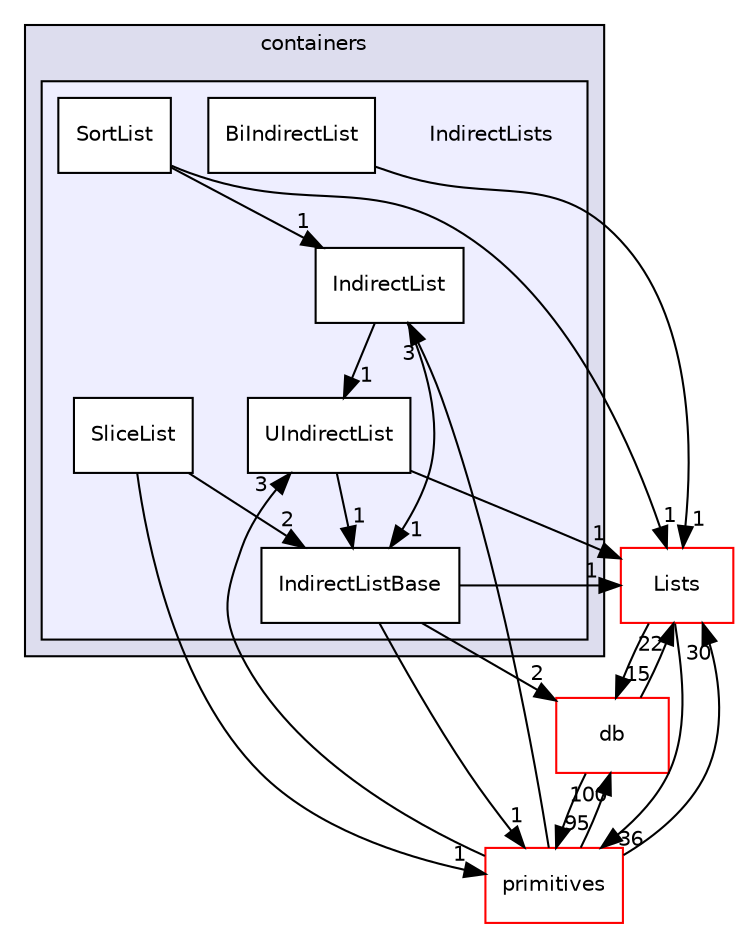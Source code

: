 digraph "src/OpenFOAM/containers/IndirectLists" {
  bgcolor=transparent;
  compound=true
  node [ fontsize="10", fontname="Helvetica"];
  edge [ labelfontsize="10", labelfontname="Helvetica"];
  subgraph clusterdir_19d0872053bde092be81d7fe3f56cbf7 {
    graph [ bgcolor="#ddddee", pencolor="black", label="containers" fontname="Helvetica", fontsize="10", URL="dir_19d0872053bde092be81d7fe3f56cbf7.html"]
  subgraph clusterdir_f1bdd3e1864452c4a43cb0467c28790d {
    graph [ bgcolor="#eeeeff", pencolor="black", label="" URL="dir_f1bdd3e1864452c4a43cb0467c28790d.html"];
    dir_f1bdd3e1864452c4a43cb0467c28790d [shape=plaintext label="IndirectLists"];
    dir_8398464456314792f42f44156729da6f [shape=box label="BiIndirectList" color="black" fillcolor="white" style="filled" URL="dir_8398464456314792f42f44156729da6f.html"];
    dir_90ae45876fdee0962dcff621d9aeb41e [shape=box label="IndirectList" color="black" fillcolor="white" style="filled" URL="dir_90ae45876fdee0962dcff621d9aeb41e.html"];
    dir_b6d864aa83b143921cd56344048f098a [shape=box label="IndirectListBase" color="black" fillcolor="white" style="filled" URL="dir_b6d864aa83b143921cd56344048f098a.html"];
    dir_e99f3d900e7777afb7ca970763740d53 [shape=box label="SliceList" color="black" fillcolor="white" style="filled" URL="dir_e99f3d900e7777afb7ca970763740d53.html"];
    dir_4740de13fee59c93ea2b88ff314bb3a1 [shape=box label="SortList" color="black" fillcolor="white" style="filled" URL="dir_4740de13fee59c93ea2b88ff314bb3a1.html"];
    dir_c53597b5c32451f9c917e28494bc6df4 [shape=box label="UIndirectList" color="black" fillcolor="white" style="filled" URL="dir_c53597b5c32451f9c917e28494bc6df4.html"];
  }
  }
  dir_63c634f7a7cfd679ac26c67fb30fc32f [shape=box label="db" color="red" URL="dir_63c634f7a7cfd679ac26c67fb30fc32f.html"];
  dir_3e50f45338116b169052b428016851aa [shape=box label="primitives" color="red" URL="dir_3e50f45338116b169052b428016851aa.html"];
  dir_f87fe3b02e96c330e8a853ff310f1666 [shape=box label="Lists" color="red" URL="dir_f87fe3b02e96c330e8a853ff310f1666.html"];
  dir_b6d864aa83b143921cd56344048f098a->dir_63c634f7a7cfd679ac26c67fb30fc32f [headlabel="2", labeldistance=1.5 headhref="dir_002184_002218.html"];
  dir_b6d864aa83b143921cd56344048f098a->dir_3e50f45338116b169052b428016851aa [headlabel="1", labeldistance=1.5 headhref="dir_002184_002628.html"];
  dir_b6d864aa83b143921cd56344048f098a->dir_f87fe3b02e96c330e8a853ff310f1666 [headlabel="1", labeldistance=1.5 headhref="dir_002184_002198.html"];
  dir_63c634f7a7cfd679ac26c67fb30fc32f->dir_3e50f45338116b169052b428016851aa [headlabel="95", labeldistance=1.5 headhref="dir_002218_002628.html"];
  dir_63c634f7a7cfd679ac26c67fb30fc32f->dir_f87fe3b02e96c330e8a853ff310f1666 [headlabel="22", labeldistance=1.5 headhref="dir_002218_002198.html"];
  dir_8398464456314792f42f44156729da6f->dir_f87fe3b02e96c330e8a853ff310f1666 [headlabel="1", labeldistance=1.5 headhref="dir_002182_002198.html"];
  dir_3e50f45338116b169052b428016851aa->dir_63c634f7a7cfd679ac26c67fb30fc32f [headlabel="100", labeldistance=1.5 headhref="dir_002628_002218.html"];
  dir_3e50f45338116b169052b428016851aa->dir_f87fe3b02e96c330e8a853ff310f1666 [headlabel="30", labeldistance=1.5 headhref="dir_002628_002198.html"];
  dir_3e50f45338116b169052b428016851aa->dir_90ae45876fdee0962dcff621d9aeb41e [headlabel="3", labeldistance=1.5 headhref="dir_002628_002183.html"];
  dir_3e50f45338116b169052b428016851aa->dir_c53597b5c32451f9c917e28494bc6df4 [headlabel="3", labeldistance=1.5 headhref="dir_002628_002187.html"];
  dir_f87fe3b02e96c330e8a853ff310f1666->dir_63c634f7a7cfd679ac26c67fb30fc32f [headlabel="15", labeldistance=1.5 headhref="dir_002198_002218.html"];
  dir_f87fe3b02e96c330e8a853ff310f1666->dir_3e50f45338116b169052b428016851aa [headlabel="36", labeldistance=1.5 headhref="dir_002198_002628.html"];
  dir_4740de13fee59c93ea2b88ff314bb3a1->dir_f87fe3b02e96c330e8a853ff310f1666 [headlabel="1", labeldistance=1.5 headhref="dir_002186_002198.html"];
  dir_4740de13fee59c93ea2b88ff314bb3a1->dir_90ae45876fdee0962dcff621d9aeb41e [headlabel="1", labeldistance=1.5 headhref="dir_002186_002183.html"];
  dir_90ae45876fdee0962dcff621d9aeb41e->dir_b6d864aa83b143921cd56344048f098a [headlabel="1", labeldistance=1.5 headhref="dir_002183_002184.html"];
  dir_90ae45876fdee0962dcff621d9aeb41e->dir_c53597b5c32451f9c917e28494bc6df4 [headlabel="1", labeldistance=1.5 headhref="dir_002183_002187.html"];
  dir_c53597b5c32451f9c917e28494bc6df4->dir_b6d864aa83b143921cd56344048f098a [headlabel="1", labeldistance=1.5 headhref="dir_002187_002184.html"];
  dir_c53597b5c32451f9c917e28494bc6df4->dir_f87fe3b02e96c330e8a853ff310f1666 [headlabel="1", labeldistance=1.5 headhref="dir_002187_002198.html"];
  dir_e99f3d900e7777afb7ca970763740d53->dir_b6d864aa83b143921cd56344048f098a [headlabel="2", labeldistance=1.5 headhref="dir_002185_002184.html"];
  dir_e99f3d900e7777afb7ca970763740d53->dir_3e50f45338116b169052b428016851aa [headlabel="1", labeldistance=1.5 headhref="dir_002185_002628.html"];
}
